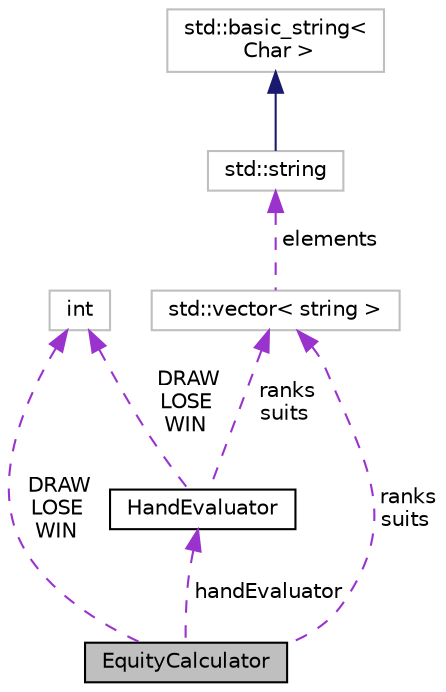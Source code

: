 digraph "EquityCalculator"
{
 // INTERACTIVE_SVG=YES
 // LATEX_PDF_SIZE
  edge [fontname="Helvetica",fontsize="10",labelfontname="Helvetica",labelfontsize="10"];
  node [fontname="Helvetica",fontsize="10",shape=record];
  Node1 [label="EquityCalculator",height=0.2,width=0.4,color="black", fillcolor="grey75", style="filled", fontcolor="black",tooltip="Calculates the equity (winning probability) of a poker hand against multiple opponents."];
  Node2 -> Node1 [dir="back",color="darkorchid3",fontsize="10",style="dashed",label=" DRAW\nLOSE\nWIN" ,fontname="Helvetica"];
  Node2 [label="int",height=0.2,width=0.4,color="grey75", fillcolor="white", style="filled",tooltip=" "];
  Node3 -> Node1 [dir="back",color="darkorchid3",fontsize="10",style="dashed",label=" handEvaluator" ,fontname="Helvetica"];
  Node3 [label="HandEvaluator",height=0.2,width=0.4,color="black", fillcolor="white", style="filled",URL="$class_hand_evaluator.html",tooltip="Evaluates poker hands and determines winners, draws, or losses."];
  Node2 -> Node3 [dir="back",color="darkorchid3",fontsize="10",style="dashed",label=" DRAW\nLOSE\nWIN" ,fontname="Helvetica"];
  Node4 -> Node3 [dir="back",color="darkorchid3",fontsize="10",style="dashed",label=" ranks\nsuits" ,fontname="Helvetica"];
  Node4 [label="std::vector\< string \>",height=0.2,width=0.4,color="grey75", fillcolor="white", style="filled",tooltip=" "];
  Node5 -> Node4 [dir="back",color="darkorchid3",fontsize="10",style="dashed",label=" elements" ,fontname="Helvetica"];
  Node5 [label="std::string",height=0.2,width=0.4,color="grey75", fillcolor="white", style="filled",tooltip=" "];
  Node6 -> Node5 [dir="back",color="midnightblue",fontsize="10",style="solid",fontname="Helvetica"];
  Node6 [label="std::basic_string\<\l Char \>",height=0.2,width=0.4,color="grey75", fillcolor="white", style="filled",tooltip=" "];
  Node4 -> Node1 [dir="back",color="darkorchid3",fontsize="10",style="dashed",label=" ranks\nsuits" ,fontname="Helvetica"];
}
